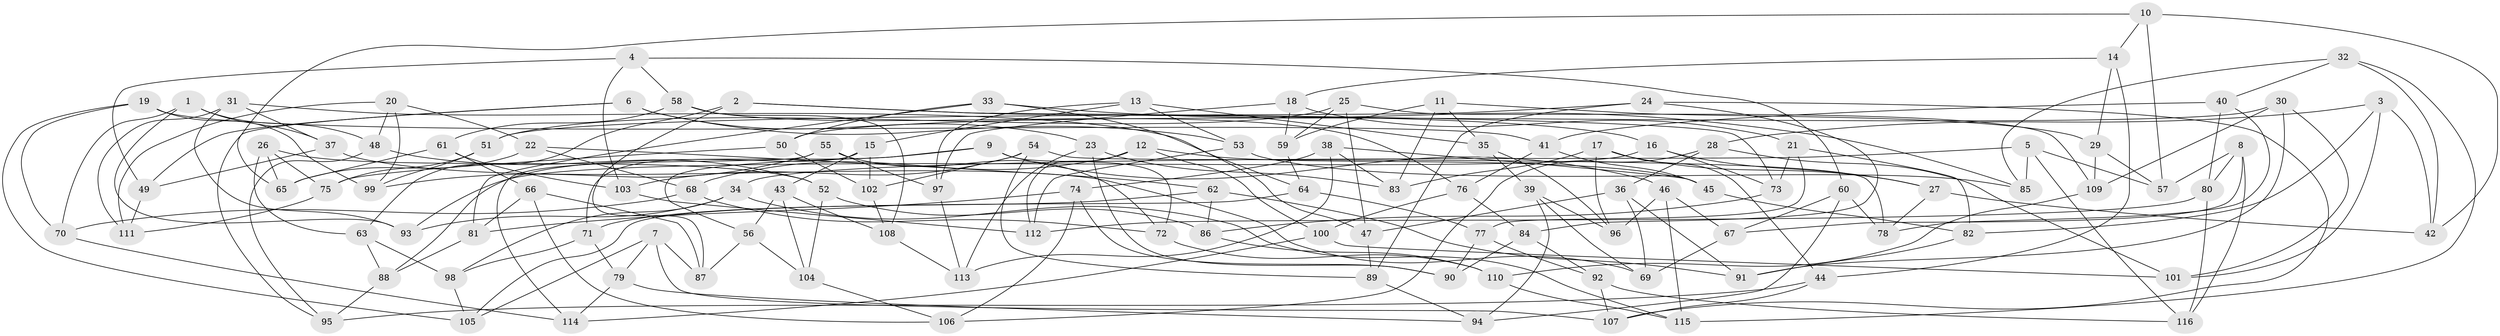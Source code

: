 // coarse degree distribution, {6: 0.2413793103448276, 4: 0.3620689655172414, 5: 0.034482758620689655, 8: 0.15517241379310345, 3: 0.05172413793103448, 7: 0.08620689655172414, 13: 0.017241379310344827, 10: 0.034482758620689655, 9: 0.017241379310344827}
// Generated by graph-tools (version 1.1) at 2025/54/03/05/25 16:54:48]
// undirected, 116 vertices, 232 edges
graph export_dot {
graph [start="1"]
  node [color=gray90,style=filled];
  1;
  2;
  3;
  4;
  5;
  6;
  7;
  8;
  9;
  10;
  11;
  12;
  13;
  14;
  15;
  16;
  17;
  18;
  19;
  20;
  21;
  22;
  23;
  24;
  25;
  26;
  27;
  28;
  29;
  30;
  31;
  32;
  33;
  34;
  35;
  36;
  37;
  38;
  39;
  40;
  41;
  42;
  43;
  44;
  45;
  46;
  47;
  48;
  49;
  50;
  51;
  52;
  53;
  54;
  55;
  56;
  57;
  58;
  59;
  60;
  61;
  62;
  63;
  64;
  65;
  66;
  67;
  68;
  69;
  70;
  71;
  72;
  73;
  74;
  75;
  76;
  77;
  78;
  79;
  80;
  81;
  82;
  83;
  84;
  85;
  86;
  87;
  88;
  89;
  90;
  91;
  92;
  93;
  94;
  95;
  96;
  97;
  98;
  99;
  100;
  101;
  102;
  103;
  104;
  105;
  106;
  107;
  108;
  109;
  110;
  111;
  112;
  113;
  114;
  115;
  116;
  1 -- 37;
  1 -- 93;
  1 -- 70;
  1 -- 48;
  2 -- 16;
  2 -- 63;
  2 -- 73;
  2 -- 87;
  3 -- 101;
  3 -- 42;
  3 -- 28;
  3 -- 82;
  4 -- 49;
  4 -- 103;
  4 -- 58;
  4 -- 60;
  5 -- 116;
  5 -- 34;
  5 -- 85;
  5 -- 57;
  6 -- 49;
  6 -- 53;
  6 -- 23;
  6 -- 95;
  7 -- 79;
  7 -- 105;
  7 -- 107;
  7 -- 87;
  8 -- 57;
  8 -- 116;
  8 -- 80;
  8 -- 67;
  9 -- 46;
  9 -- 56;
  9 -- 88;
  9 -- 72;
  10 -- 42;
  10 -- 57;
  10 -- 14;
  10 -- 65;
  11 -- 35;
  11 -- 59;
  11 -- 83;
  11 -- 29;
  12 -- 68;
  12 -- 100;
  12 -- 45;
  12 -- 112;
  13 -- 15;
  13 -- 35;
  13 -- 97;
  13 -- 53;
  14 -- 44;
  14 -- 18;
  14 -- 29;
  15 -- 102;
  15 -- 43;
  15 -- 71;
  16 -- 27;
  16 -- 73;
  16 -- 93;
  17 -- 44;
  17 -- 27;
  17 -- 96;
  17 -- 83;
  18 -- 21;
  18 -- 59;
  18 -- 97;
  19 -- 41;
  19 -- 105;
  19 -- 70;
  19 -- 99;
  20 -- 99;
  20 -- 48;
  20 -- 111;
  20 -- 22;
  21 -- 77;
  21 -- 73;
  21 -- 82;
  22 -- 68;
  22 -- 62;
  22 -- 65;
  23 -- 83;
  23 -- 113;
  23 -- 90;
  24 -- 84;
  24 -- 107;
  24 -- 51;
  24 -- 89;
  25 -- 47;
  25 -- 109;
  25 -- 59;
  25 -- 51;
  26 -- 63;
  26 -- 75;
  26 -- 65;
  26 -- 52;
  27 -- 42;
  27 -- 78;
  28 -- 106;
  28 -- 101;
  28 -- 36;
  29 -- 109;
  29 -- 57;
  30 -- 109;
  30 -- 91;
  30 -- 101;
  30 -- 50;
  31 -- 37;
  31 -- 111;
  31 -- 93;
  31 -- 64;
  32 -- 42;
  32 -- 85;
  32 -- 115;
  32 -- 40;
  33 -- 47;
  33 -- 85;
  33 -- 81;
  33 -- 50;
  34 -- 98;
  34 -- 115;
  34 -- 93;
  35 -- 96;
  35 -- 39;
  36 -- 47;
  36 -- 91;
  36 -- 69;
  37 -- 49;
  37 -- 69;
  38 -- 83;
  38 -- 74;
  38 -- 113;
  38 -- 45;
  39 -- 96;
  39 -- 94;
  39 -- 69;
  40 -- 80;
  40 -- 41;
  40 -- 78;
  41 -- 76;
  41 -- 45;
  43 -- 56;
  43 -- 108;
  43 -- 104;
  44 -- 107;
  44 -- 95;
  45 -- 82;
  46 -- 115;
  46 -- 96;
  46 -- 67;
  47 -- 89;
  48 -- 95;
  48 -- 52;
  49 -- 111;
  50 -- 102;
  50 -- 75;
  51 -- 99;
  51 -- 75;
  52 -- 104;
  52 -- 86;
  53 -- 112;
  53 -- 85;
  54 -- 102;
  54 -- 89;
  54 -- 103;
  54 -- 78;
  55 -- 99;
  55 -- 97;
  55 -- 72;
  55 -- 114;
  56 -- 104;
  56 -- 87;
  58 -- 108;
  58 -- 61;
  58 -- 76;
  59 -- 64;
  60 -- 94;
  60 -- 78;
  60 -- 67;
  61 -- 103;
  61 -- 66;
  61 -- 65;
  62 -- 91;
  62 -- 86;
  62 -- 71;
  63 -- 98;
  63 -- 88;
  64 -- 105;
  64 -- 77;
  66 -- 81;
  66 -- 87;
  66 -- 106;
  67 -- 69;
  68 -- 72;
  68 -- 70;
  70 -- 114;
  71 -- 79;
  71 -- 98;
  72 -- 110;
  73 -- 86;
  74 -- 106;
  74 -- 81;
  74 -- 90;
  75 -- 111;
  76 -- 84;
  76 -- 100;
  77 -- 90;
  77 -- 92;
  79 -- 94;
  79 -- 114;
  80 -- 116;
  80 -- 112;
  81 -- 88;
  82 -- 91;
  84 -- 90;
  84 -- 92;
  86 -- 110;
  88 -- 95;
  89 -- 94;
  92 -- 107;
  92 -- 116;
  97 -- 113;
  98 -- 105;
  100 -- 101;
  100 -- 114;
  102 -- 108;
  103 -- 112;
  104 -- 106;
  108 -- 113;
  109 -- 110;
  110 -- 115;
}
